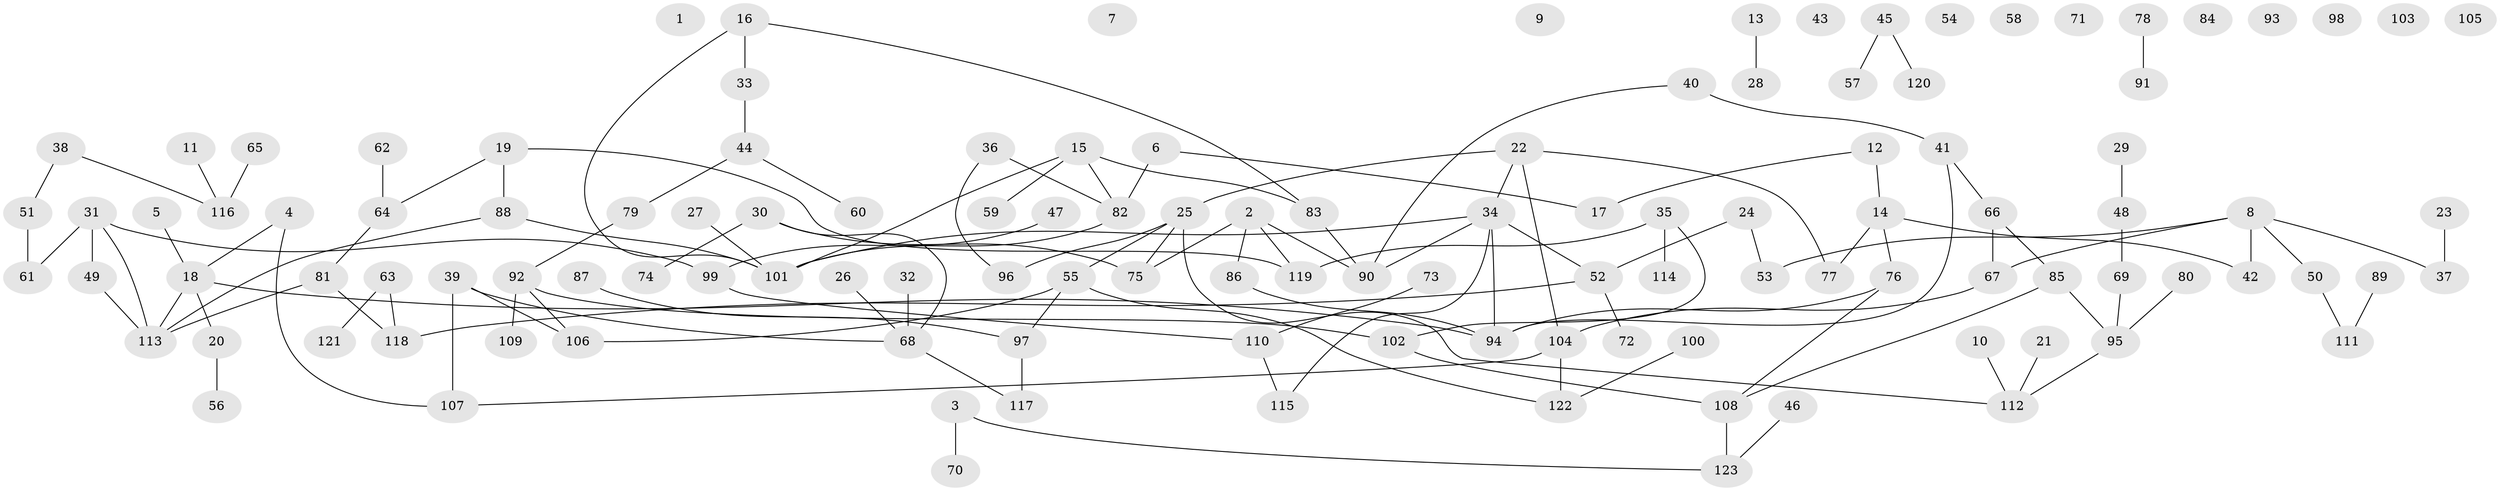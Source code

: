// Generated by graph-tools (version 1.1) at 2025/25/03/09/25 03:25:22]
// undirected, 123 vertices, 135 edges
graph export_dot {
graph [start="1"]
  node [color=gray90,style=filled];
  1;
  2;
  3;
  4;
  5;
  6;
  7;
  8;
  9;
  10;
  11;
  12;
  13;
  14;
  15;
  16;
  17;
  18;
  19;
  20;
  21;
  22;
  23;
  24;
  25;
  26;
  27;
  28;
  29;
  30;
  31;
  32;
  33;
  34;
  35;
  36;
  37;
  38;
  39;
  40;
  41;
  42;
  43;
  44;
  45;
  46;
  47;
  48;
  49;
  50;
  51;
  52;
  53;
  54;
  55;
  56;
  57;
  58;
  59;
  60;
  61;
  62;
  63;
  64;
  65;
  66;
  67;
  68;
  69;
  70;
  71;
  72;
  73;
  74;
  75;
  76;
  77;
  78;
  79;
  80;
  81;
  82;
  83;
  84;
  85;
  86;
  87;
  88;
  89;
  90;
  91;
  92;
  93;
  94;
  95;
  96;
  97;
  98;
  99;
  100;
  101;
  102;
  103;
  104;
  105;
  106;
  107;
  108;
  109;
  110;
  111;
  112;
  113;
  114;
  115;
  116;
  117;
  118;
  119;
  120;
  121;
  122;
  123;
  2 -- 75;
  2 -- 86;
  2 -- 90;
  2 -- 119;
  3 -- 70;
  3 -- 123;
  4 -- 18;
  4 -- 107;
  5 -- 18;
  6 -- 17;
  6 -- 82;
  8 -- 37;
  8 -- 42;
  8 -- 50;
  8 -- 53;
  8 -- 67;
  10 -- 112;
  11 -- 116;
  12 -- 14;
  12 -- 17;
  13 -- 28;
  14 -- 42;
  14 -- 76;
  14 -- 77;
  15 -- 59;
  15 -- 82;
  15 -- 83;
  15 -- 101;
  16 -- 33;
  16 -- 83;
  16 -- 101;
  18 -- 20;
  18 -- 94;
  18 -- 113;
  19 -- 64;
  19 -- 88;
  19 -- 119;
  20 -- 56;
  21 -- 112;
  22 -- 25;
  22 -- 34;
  22 -- 77;
  22 -- 104;
  23 -- 37;
  24 -- 52;
  24 -- 53;
  25 -- 55;
  25 -- 75;
  25 -- 96;
  25 -- 112;
  26 -- 68;
  27 -- 101;
  29 -- 48;
  30 -- 68;
  30 -- 74;
  30 -- 75;
  31 -- 49;
  31 -- 61;
  31 -- 99;
  31 -- 113;
  32 -- 68;
  33 -- 44;
  34 -- 52;
  34 -- 90;
  34 -- 94;
  34 -- 101;
  34 -- 115;
  35 -- 102;
  35 -- 114;
  35 -- 119;
  36 -- 82;
  36 -- 96;
  38 -- 51;
  38 -- 116;
  39 -- 68;
  39 -- 106;
  39 -- 107;
  40 -- 41;
  40 -- 90;
  41 -- 66;
  41 -- 94;
  44 -- 60;
  44 -- 79;
  45 -- 57;
  45 -- 120;
  46 -- 123;
  47 -- 99;
  48 -- 69;
  49 -- 113;
  50 -- 111;
  51 -- 61;
  52 -- 72;
  52 -- 118;
  55 -- 97;
  55 -- 106;
  55 -- 122;
  62 -- 64;
  63 -- 118;
  63 -- 121;
  64 -- 81;
  65 -- 116;
  66 -- 67;
  66 -- 85;
  67 -- 104;
  68 -- 117;
  69 -- 95;
  73 -- 110;
  76 -- 94;
  76 -- 108;
  78 -- 91;
  79 -- 92;
  80 -- 95;
  81 -- 113;
  81 -- 118;
  82 -- 101;
  83 -- 90;
  85 -- 95;
  85 -- 108;
  86 -- 94;
  87 -- 97;
  88 -- 101;
  88 -- 113;
  89 -- 111;
  92 -- 102;
  92 -- 106;
  92 -- 109;
  95 -- 112;
  97 -- 117;
  99 -- 110;
  100 -- 122;
  102 -- 108;
  104 -- 107;
  104 -- 122;
  108 -- 123;
  110 -- 115;
}
